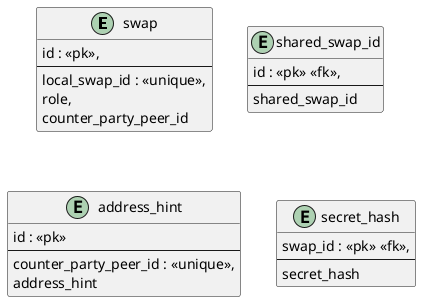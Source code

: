 ' Zero or One	|o--
' Exactly One	||--
' Zero or Many	}o--
' One or Many	}|--
' One to Many	||--o{
' Many to One	}o--||

@startuml(id=swap)

entity "swap" as swap {
    id : <<pk>>,
    ---
    local_swap_id : <<unique>>,
    role,
    counter_party_peer_id
}

entity "shared_swap_id" as shared_swap_id {
    id : <<pk>> <<fk>>,
    ---
    shared_swap_id
}

entity "address_hint" as address_hint {
    id : <<pk>>
    ---
    counter_party_peer_id : <<unique>>,
    address_hint
    }

entity "secret_hash" as secret_hash {
    swap_id : <<pk>> <<fk>>,
    ---
    secret_hash
}

@enduml

@startuml(id=swap_connections)

shared_swap_id |o--|| swap
address_hint |o--|{ swap
secret_hash |o--|| swap

@enduml

@startuml(id=han_bitcoin_swap_protocols)

entity "han_bitcoin_swap_detail" as han_bitcoin {
    han_bitcoin_swap_detail_id : <<pk>>,
    ---
    swap_id_fk : <<fk>>,
    amount,
    network,
    expiry,
    hash_function,
    redeem_identity,
    refund_identity,
    ledger : (alpha | beta)
}

@enduml

@startuml(id=han_ethereum_swap_protocols)

entity "han_ethereum_swap_detail" as han_ethereum {
    han_ethereum_swap_detail_id : <<pk>>,
    ---
    swap_id_fk : <<fk>>,
    amount,
    network,
    expiry,
    hash_function,
    redeem_identity,
    refund_identity,
    ledger : (alpha | beta)
}

@enduml

@startuml(id=han_bitcoin_swap_protocols_state)
entity "han_bitcoin_state" as han_bitcoin_states {
    han_bitcoin_state_id : <<pk>>,
    ---
    name:
    (
        funded
        | redeemed
        | refunded
        | incorrectly_funded
    )
}

entity "han_bitcoin_ledger_state" as han_bitcoin_ledger_states {
    han_bitcoin_ledger_state_id : <<pk>>,
    ---
    han_bitcoin_swap_detail_id : <<fk>>,
    han_bitcoin_state_id : <<fk>>,
    tx,
    timestamp
}


@enduml


@startuml(id=han_ethereum_swap_protocols_state)
entity "han_ethereum_state" as han_ethereum_states {
    han_ethereum_state_id : <<pk>>,
    ---
    name:
    (
        funded
        | redeemed
        | refunded
        | incorrectly_funded
    )
}

entity "han_ethereum_ledger_state" as han_ethereum_ledger_states {
    han_ethereum_ledger_state_id : <<pk>>,
    ---
    han_ethereum_swap_detail_id : <<fk>>,
    han_ethereum_state_id : <<fk>>,
    tx,
    timestamp
}

@enduml

@startuml(id=han_bitcoin_swap_protocols_connections)

han_bitcoin |o--|| swap

@enduml

@startuml(id=han_bitcoin_swap_protocols_connections_state)

han_bitcoin_ledger_states }--|| han_bitcoin_states
han_bitcoin_ledger_states }---|| han_bitcoin

@enduml

@startuml(id=han_ethereum_swap_protocols_connections)

han_ethereum |o--|| swap

@enduml

@startuml(id=han_ethereum_swap_protocols_connections_state)

han_ethereum_ledger_states }--|| han_ethereum_states
han_ethereum_ledger_states }--|| han_ethereum

@enduml

@startuml(id=herc20_swap_protocols)

entity "herc20_swap_detail" as herc20 {
    herc20_swap_detail_id : <<pk>>,
    ---
    swap_id_fk : <<fk>>,
    amount,
    network,
    expiry,
    hash_function,
    token_contract,
    redeem_identity,
    refund_identity,
    ledger : (alpha | beta)
}

@enduml

@startuml(id=herc20_swap_protocols_state)
entity "herc20_state" as herc20_states {
    herc20_state_id : <<pk>>,
    ---
    name:
    (
        deployed
        | funded
        | redeemed
        | refunded
        | incorrectly_funded
    )
}

entity "herc20_ledger_state" as herc20_ledger_states {
    herc20_ledger_state_id : <<pk>>,
    ---
    herc20_swap_detail_id : <<fk>>,
    herc20_state_id : <<fk>>,
    tx,
    timestamp
}
@enduml

@startuml(id=herc20_swap_protocols_connections)

herc20 |o--|| swap

@enduml

@startuml(id=herc20_swap_protocols_connections_state)
herc20_ledger_states }--|| herc20_states
herc20_ledger_states }--|| herc20
@enduml

@startuml(id=halight_swap_protocols)

entity "halight_swap_detail" as halight {
    halight_swap_detail_id : <<pk>>,
    ---
    swap_id_fk : <<fk>>,
    amount,
    network,
    chain,
    expiry,
    cltv_expiry,
    hash_function,
    redeem_identity,
    refund_identity,
    ledger : (alpha | beta)
}

@enduml

@startuml(id=halight_swap_protocols_state)
entity "halight_state" as halight_states {
    halight_state_id : <<pk>>,
    ---
    name:
    (
        started
        | opened
        | accepted
        | settled
        | canceled
    )
}

entity "halight_ledger_state" as halight_ledger_states {
    halight_ledger_state_id : <<pk>>,
    ---
    halight_swap_detail_id : <<fk>>,
    halight_state_id : <<fk>>,
    timestamp
}
@enduml

@startuml(id=halight_swap_protocols_connections)

halight |o--|| swap

@enduml

@startuml(id=halight_swap_protocols_connections_state)

halight_ledger_states }--|| halight_states
halight_ledger_states }--|| halight

@enduml

@startuml(id=swap_states)

entity "swap_communication_state" as swap_communication_state {
    swap_communication_state_id : <<pk>>,
    ---
    name:
    (
        announced
        | finalized
    )
}

entity "swap_communication_state_for_swap" as swap_communication_states_joint_table {
    swap_communication_state_for_swap_id: <<pk>>,
    ---
    swap_id : <<fk>>,
    swap_communication_state_id : <<fk>>
    timestamp
}



@enduml

@startuml(id=swap_states_connections)

swap_communication_states_joint_table }o--|| swap_communication_state
swap_communication_states_joint_table }o--|| swap

@enduml
